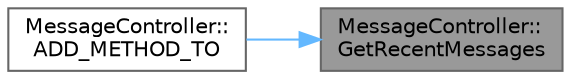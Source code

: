 digraph "MessageController::GetRecentMessages"
{
 // LATEX_PDF_SIZE
  bgcolor="transparent";
  edge [fontname=Helvetica,fontsize=10,labelfontname=Helvetica,labelfontsize=10];
  node [fontname=Helvetica,fontsize=10,shape=box,height=0.2,width=0.4];
  rankdir="RL";
  Node1 [id="Node000001",label="MessageController::\lGetRecentMessages",height=0.2,width=0.4,color="gray40", fillcolor="grey60", style="filled", fontcolor="black",tooltip="Получает последние сообщения из базы данных."];
  Node1 -> Node2 [id="edge1_Node000001_Node000002",dir="back",color="steelblue1",style="solid",tooltip=" "];
  Node2 [id="Node000002",label="MessageController::\lADD_METHOD_TO",height=0.2,width=0.4,color="grey40", fillcolor="white", style="filled",URL="$class_message_controller.html#a40939d26bf4dff3c4db3854ddc7ec1a5",tooltip="Регистрирует метод GetRecentMessages для обработки GET-запросов на маршруте MESSAGE_RECENT."];
}
